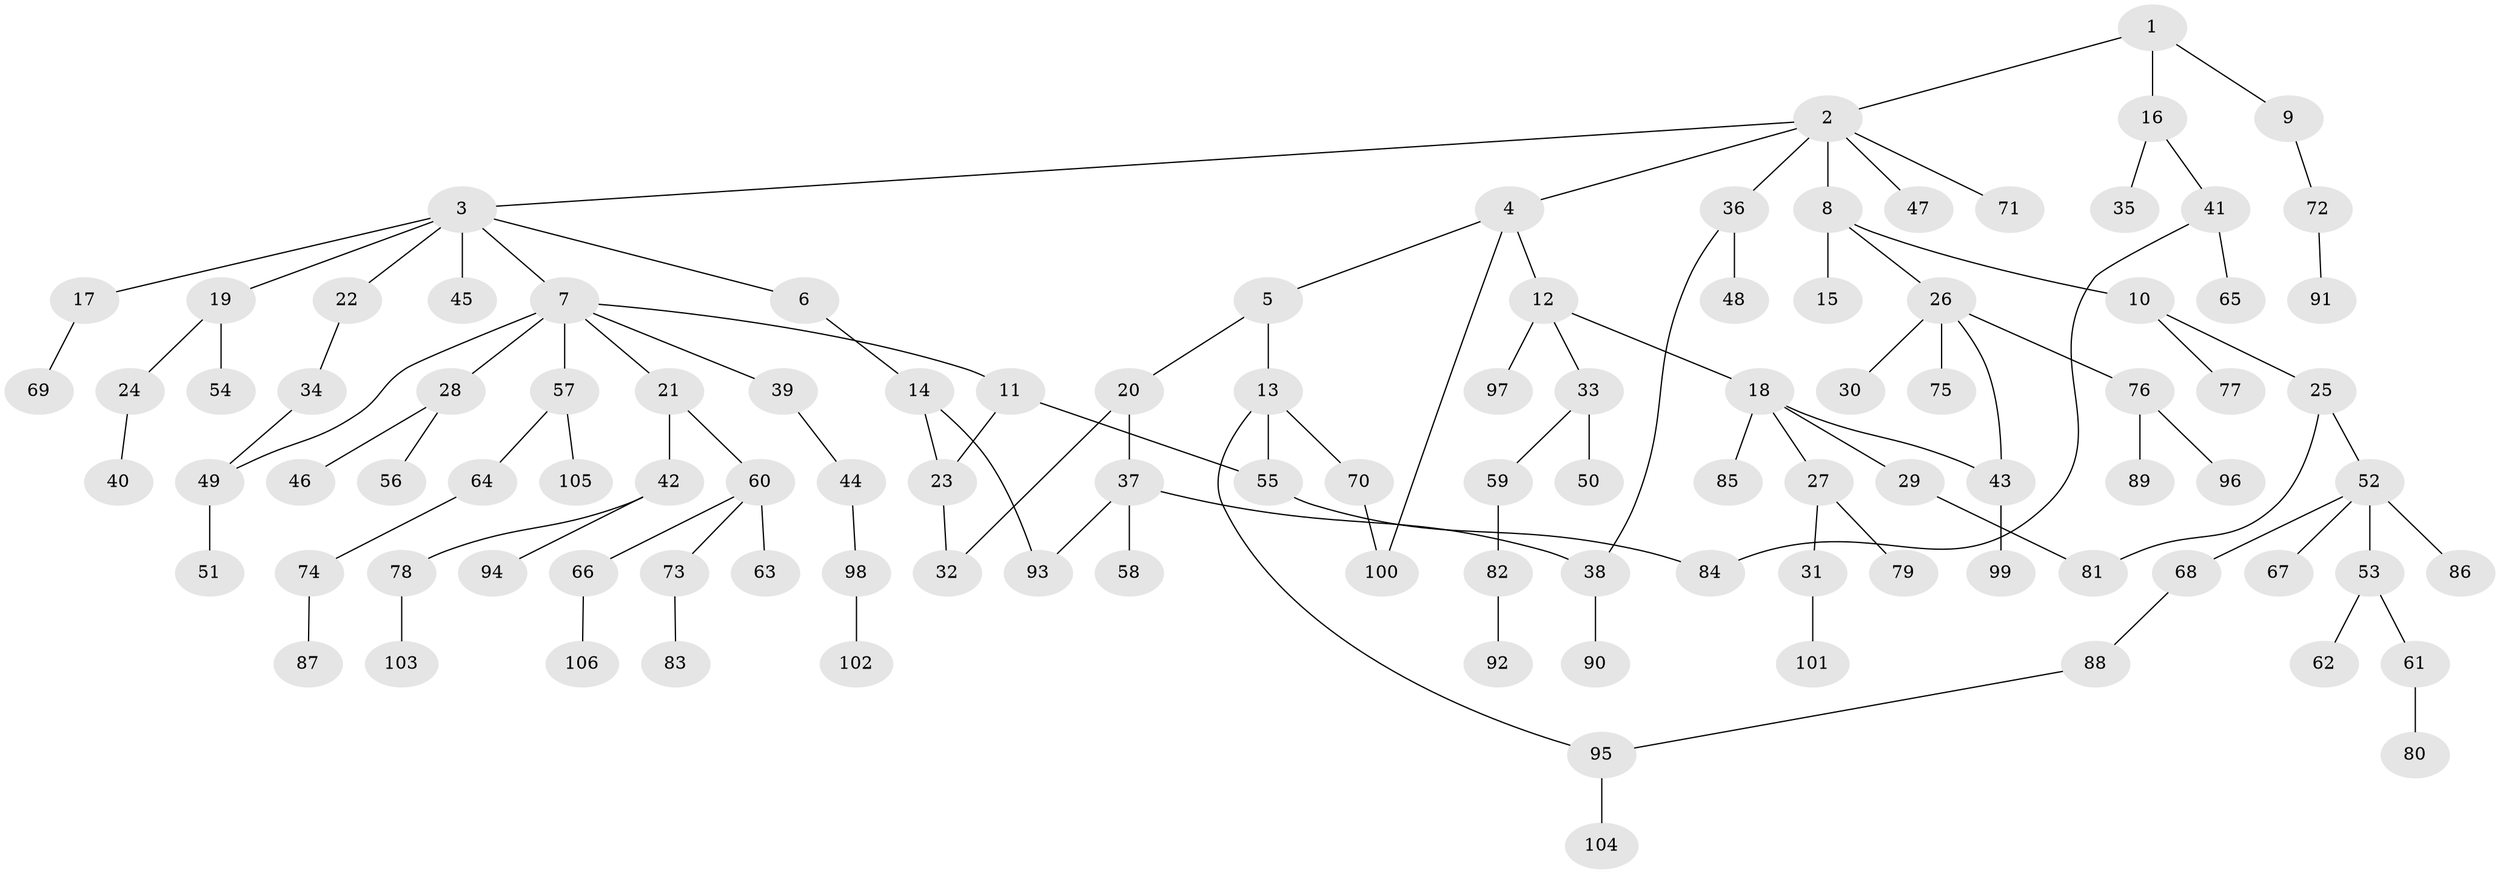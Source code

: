 // coarse degree distribution, {3: 0.17567567567567569, 7: 0.04054054054054054, 4: 0.0945945945945946, 2: 0.2702702702702703, 5: 0.013513513513513514, 1: 0.3918918918918919, 6: 0.013513513513513514}
// Generated by graph-tools (version 1.1) at 2025/16/03/04/25 18:16:56]
// undirected, 106 vertices, 116 edges
graph export_dot {
graph [start="1"]
  node [color=gray90,style=filled];
  1;
  2;
  3;
  4;
  5;
  6;
  7;
  8;
  9;
  10;
  11;
  12;
  13;
  14;
  15;
  16;
  17;
  18;
  19;
  20;
  21;
  22;
  23;
  24;
  25;
  26;
  27;
  28;
  29;
  30;
  31;
  32;
  33;
  34;
  35;
  36;
  37;
  38;
  39;
  40;
  41;
  42;
  43;
  44;
  45;
  46;
  47;
  48;
  49;
  50;
  51;
  52;
  53;
  54;
  55;
  56;
  57;
  58;
  59;
  60;
  61;
  62;
  63;
  64;
  65;
  66;
  67;
  68;
  69;
  70;
  71;
  72;
  73;
  74;
  75;
  76;
  77;
  78;
  79;
  80;
  81;
  82;
  83;
  84;
  85;
  86;
  87;
  88;
  89;
  90;
  91;
  92;
  93;
  94;
  95;
  96;
  97;
  98;
  99;
  100;
  101;
  102;
  103;
  104;
  105;
  106;
  1 -- 2;
  1 -- 9;
  1 -- 16;
  2 -- 3;
  2 -- 4;
  2 -- 8;
  2 -- 36;
  2 -- 47;
  2 -- 71;
  3 -- 6;
  3 -- 7;
  3 -- 17;
  3 -- 19;
  3 -- 22;
  3 -- 45;
  4 -- 5;
  4 -- 12;
  4 -- 100;
  5 -- 13;
  5 -- 20;
  6 -- 14;
  7 -- 11;
  7 -- 21;
  7 -- 28;
  7 -- 39;
  7 -- 57;
  7 -- 49;
  8 -- 10;
  8 -- 15;
  8 -- 26;
  9 -- 72;
  10 -- 25;
  10 -- 77;
  11 -- 23;
  11 -- 55;
  12 -- 18;
  12 -- 33;
  12 -- 97;
  13 -- 70;
  13 -- 55;
  13 -- 95;
  14 -- 93;
  14 -- 23;
  16 -- 35;
  16 -- 41;
  17 -- 69;
  18 -- 27;
  18 -- 29;
  18 -- 85;
  18 -- 43;
  19 -- 24;
  19 -- 54;
  20 -- 37;
  20 -- 32;
  21 -- 42;
  21 -- 60;
  22 -- 34;
  23 -- 32;
  24 -- 40;
  25 -- 52;
  25 -- 81;
  26 -- 30;
  26 -- 43;
  26 -- 75;
  26 -- 76;
  27 -- 31;
  27 -- 79;
  28 -- 46;
  28 -- 56;
  29 -- 81;
  31 -- 101;
  33 -- 50;
  33 -- 59;
  34 -- 49;
  36 -- 38;
  36 -- 48;
  37 -- 58;
  37 -- 93;
  37 -- 38;
  38 -- 90;
  39 -- 44;
  41 -- 65;
  41 -- 84;
  42 -- 78;
  42 -- 94;
  43 -- 99;
  44 -- 98;
  49 -- 51;
  52 -- 53;
  52 -- 67;
  52 -- 68;
  52 -- 86;
  53 -- 61;
  53 -- 62;
  55 -- 84;
  57 -- 64;
  57 -- 105;
  59 -- 82;
  60 -- 63;
  60 -- 66;
  60 -- 73;
  61 -- 80;
  64 -- 74;
  66 -- 106;
  68 -- 88;
  70 -- 100;
  72 -- 91;
  73 -- 83;
  74 -- 87;
  76 -- 89;
  76 -- 96;
  78 -- 103;
  82 -- 92;
  88 -- 95;
  95 -- 104;
  98 -- 102;
}
